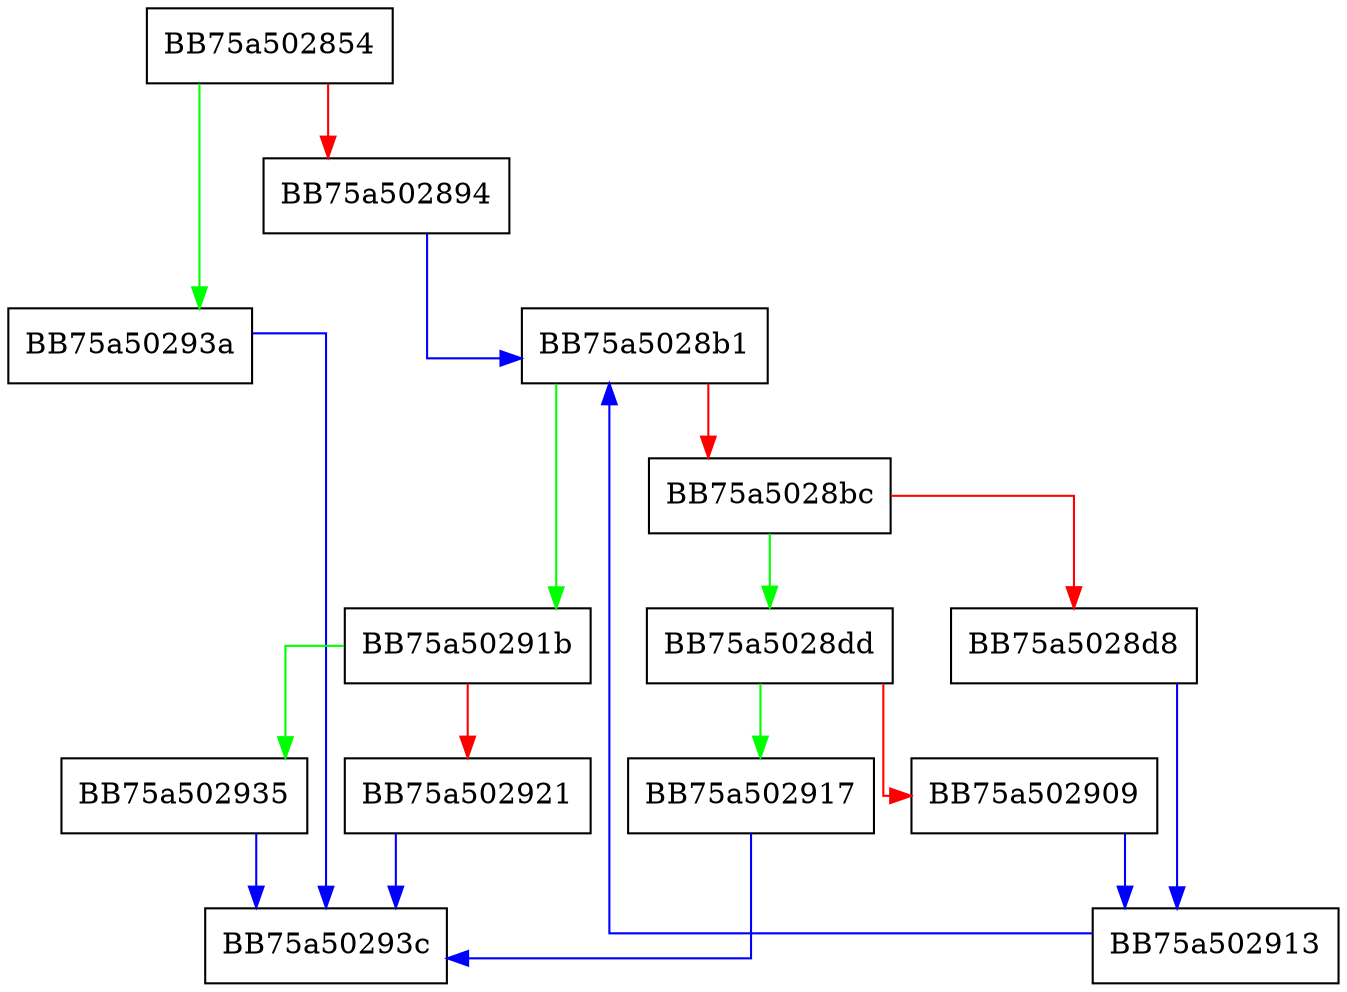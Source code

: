 digraph Parse_pCode {
  node [shape="box"];
  graph [splines=ortho];
  BB75a502854 -> BB75a50293a [color="green"];
  BB75a502854 -> BB75a502894 [color="red"];
  BB75a502894 -> BB75a5028b1 [color="blue"];
  BB75a5028b1 -> BB75a50291b [color="green"];
  BB75a5028b1 -> BB75a5028bc [color="red"];
  BB75a5028bc -> BB75a5028dd [color="green"];
  BB75a5028bc -> BB75a5028d8 [color="red"];
  BB75a5028d8 -> BB75a502913 [color="blue"];
  BB75a5028dd -> BB75a502917 [color="green"];
  BB75a5028dd -> BB75a502909 [color="red"];
  BB75a502909 -> BB75a502913 [color="blue"];
  BB75a502913 -> BB75a5028b1 [color="blue"];
  BB75a502917 -> BB75a50293c [color="blue"];
  BB75a50291b -> BB75a502935 [color="green"];
  BB75a50291b -> BB75a502921 [color="red"];
  BB75a502921 -> BB75a50293c [color="blue"];
  BB75a502935 -> BB75a50293c [color="blue"];
  BB75a50293a -> BB75a50293c [color="blue"];
}